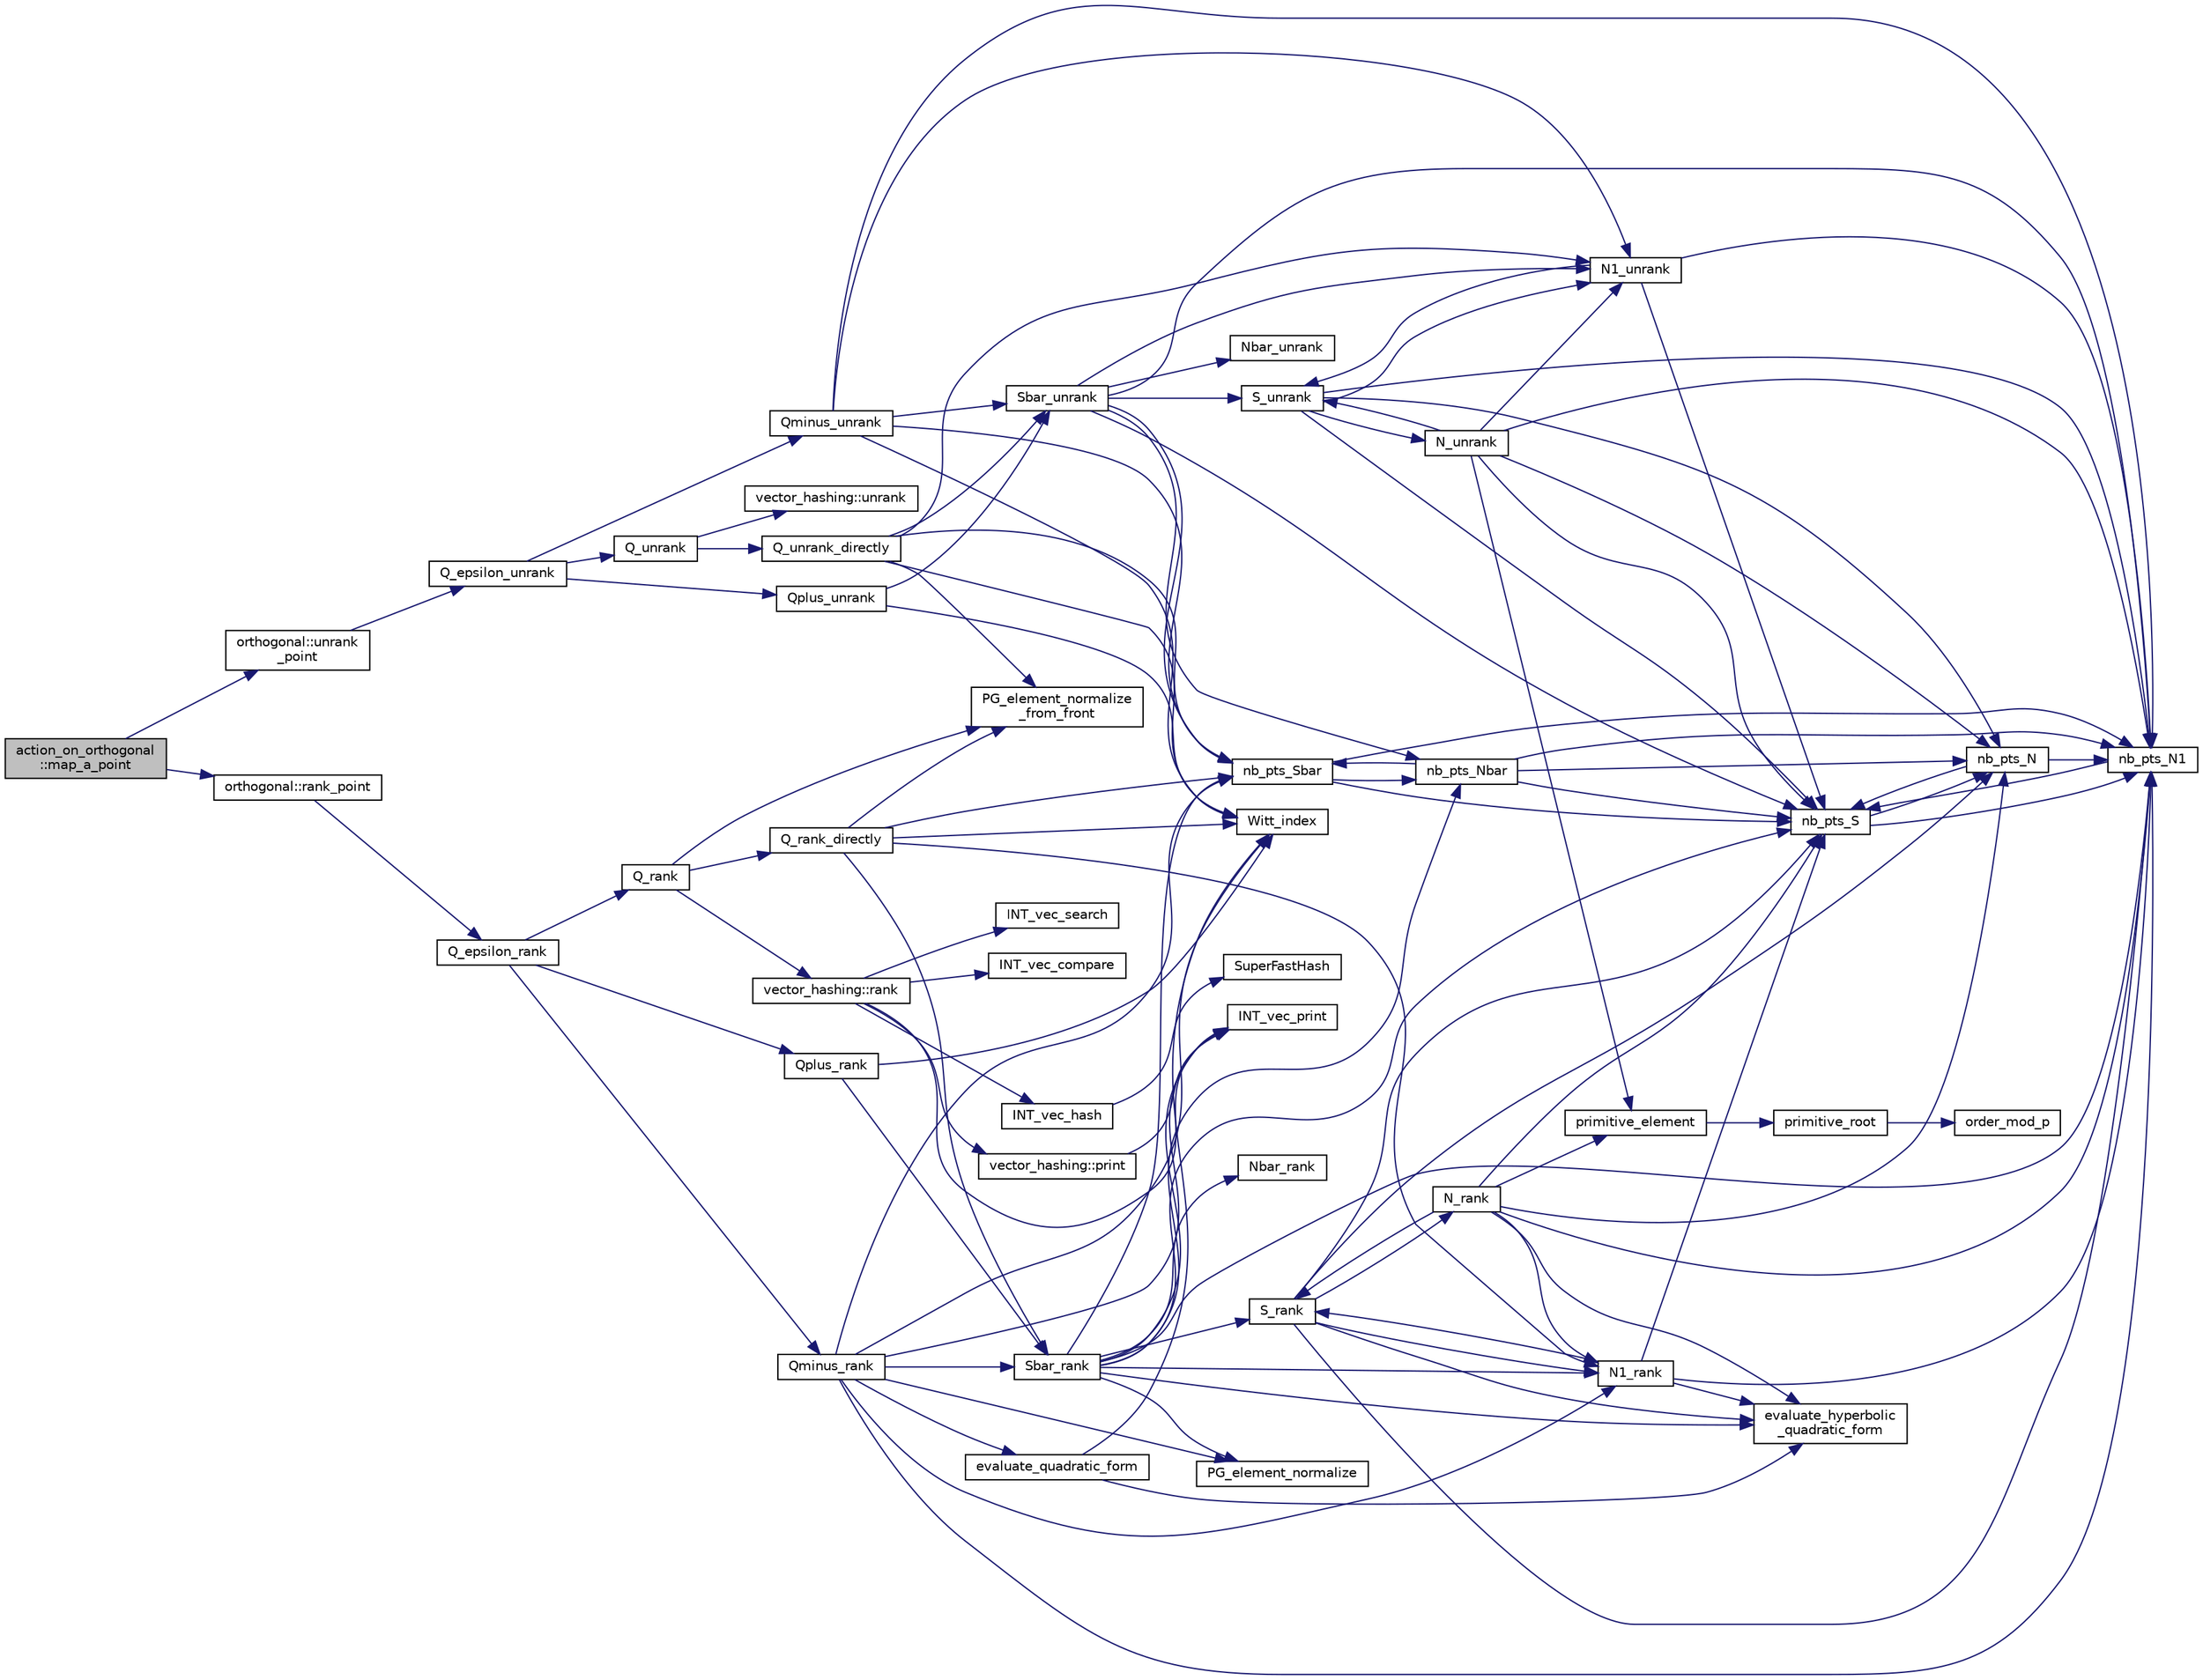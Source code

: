 digraph "action_on_orthogonal::map_a_point"
{
  edge [fontname="Helvetica",fontsize="10",labelfontname="Helvetica",labelfontsize="10"];
  node [fontname="Helvetica",fontsize="10",shape=record];
  rankdir="LR";
  Node842 [label="action_on_orthogonal\l::map_a_point",height=0.2,width=0.4,color="black", fillcolor="grey75", style="filled", fontcolor="black"];
  Node842 -> Node843 [color="midnightblue",fontsize="10",style="solid",fontname="Helvetica"];
  Node843 [label="orthogonal::unrank\l_point",height=0.2,width=0.4,color="black", fillcolor="white", style="filled",URL="$d7/daa/classorthogonal.html#ab655117100f7c66c19817b84ac5ac0a0"];
  Node843 -> Node844 [color="midnightblue",fontsize="10",style="solid",fontname="Helvetica"];
  Node844 [label="Q_epsilon_unrank",height=0.2,width=0.4,color="black", fillcolor="white", style="filled",URL="$d4/d67/geometry_8h.html#af162c4d30d4a6528299e37551c353e7b"];
  Node844 -> Node845 [color="midnightblue",fontsize="10",style="solid",fontname="Helvetica"];
  Node845 [label="Q_unrank",height=0.2,width=0.4,color="black", fillcolor="white", style="filled",URL="$db/da0/lib_2foundations_2geometry_2orthogonal__points_8_c.html#a6d02923d5b54ef796934e753e6f5b65b"];
  Node845 -> Node846 [color="midnightblue",fontsize="10",style="solid",fontname="Helvetica"];
  Node846 [label="vector_hashing::unrank",height=0.2,width=0.4,color="black", fillcolor="white", style="filled",URL="$d8/daa/classvector__hashing.html#abbebd3a96a6d27a34b9b49af99e2ed3d"];
  Node845 -> Node847 [color="midnightblue",fontsize="10",style="solid",fontname="Helvetica"];
  Node847 [label="Q_unrank_directly",height=0.2,width=0.4,color="black", fillcolor="white", style="filled",URL="$db/da0/lib_2foundations_2geometry_2orthogonal__points_8_c.html#a105e7e72249e78fcf0785c69099d90ce"];
  Node847 -> Node848 [color="midnightblue",fontsize="10",style="solid",fontname="Helvetica"];
  Node848 [label="Witt_index",height=0.2,width=0.4,color="black", fillcolor="white", style="filled",URL="$db/da0/lib_2foundations_2geometry_2orthogonal__points_8_c.html#ab3483ecb9859a6758f82b5327da50534"];
  Node847 -> Node849 [color="midnightblue",fontsize="10",style="solid",fontname="Helvetica"];
  Node849 [label="nb_pts_Sbar",height=0.2,width=0.4,color="black", fillcolor="white", style="filled",URL="$db/da0/lib_2foundations_2geometry_2orthogonal__points_8_c.html#a986dda26505c9934c771578b084f67cc"];
  Node849 -> Node850 [color="midnightblue",fontsize="10",style="solid",fontname="Helvetica"];
  Node850 [label="nb_pts_S",height=0.2,width=0.4,color="black", fillcolor="white", style="filled",URL="$db/da0/lib_2foundations_2geometry_2orthogonal__points_8_c.html#a9bc3dec6e722644d182738102c3e04f3"];
  Node850 -> Node851 [color="midnightblue",fontsize="10",style="solid",fontname="Helvetica"];
  Node851 [label="nb_pts_N",height=0.2,width=0.4,color="black", fillcolor="white", style="filled",URL="$db/da0/lib_2foundations_2geometry_2orthogonal__points_8_c.html#a93e16898c27b1d1c0a6405a7b0615ba6"];
  Node851 -> Node850 [color="midnightblue",fontsize="10",style="solid",fontname="Helvetica"];
  Node851 -> Node852 [color="midnightblue",fontsize="10",style="solid",fontname="Helvetica"];
  Node852 [label="nb_pts_N1",height=0.2,width=0.4,color="black", fillcolor="white", style="filled",URL="$db/da0/lib_2foundations_2geometry_2orthogonal__points_8_c.html#ae0f2e1c76523db67b4ec9629ccc35bc6"];
  Node852 -> Node850 [color="midnightblue",fontsize="10",style="solid",fontname="Helvetica"];
  Node850 -> Node852 [color="midnightblue",fontsize="10",style="solid",fontname="Helvetica"];
  Node849 -> Node853 [color="midnightblue",fontsize="10",style="solid",fontname="Helvetica"];
  Node853 [label="nb_pts_Nbar",height=0.2,width=0.4,color="black", fillcolor="white", style="filled",URL="$db/da0/lib_2foundations_2geometry_2orthogonal__points_8_c.html#a51b4684a176c6841fd3cd6c34c684c2c"];
  Node853 -> Node849 [color="midnightblue",fontsize="10",style="solid",fontname="Helvetica"];
  Node853 -> Node851 [color="midnightblue",fontsize="10",style="solid",fontname="Helvetica"];
  Node853 -> Node850 [color="midnightblue",fontsize="10",style="solid",fontname="Helvetica"];
  Node853 -> Node852 [color="midnightblue",fontsize="10",style="solid",fontname="Helvetica"];
  Node849 -> Node852 [color="midnightblue",fontsize="10",style="solid",fontname="Helvetica"];
  Node847 -> Node854 [color="midnightblue",fontsize="10",style="solid",fontname="Helvetica"];
  Node854 [label="Sbar_unrank",height=0.2,width=0.4,color="black", fillcolor="white", style="filled",URL="$db/da0/lib_2foundations_2geometry_2orthogonal__points_8_c.html#a65d9b9ccfff12dd92f4f4e8360701c98"];
  Node854 -> Node849 [color="midnightblue",fontsize="10",style="solid",fontname="Helvetica"];
  Node854 -> Node850 [color="midnightblue",fontsize="10",style="solid",fontname="Helvetica"];
  Node854 -> Node855 [color="midnightblue",fontsize="10",style="solid",fontname="Helvetica"];
  Node855 [label="S_unrank",height=0.2,width=0.4,color="black", fillcolor="white", style="filled",URL="$db/da0/lib_2foundations_2geometry_2orthogonal__points_8_c.html#a18964a35af25f1b4a85f4eaeb1543d92"];
  Node855 -> Node850 [color="midnightblue",fontsize="10",style="solid",fontname="Helvetica"];
  Node855 -> Node851 [color="midnightblue",fontsize="10",style="solid",fontname="Helvetica"];
  Node855 -> Node852 [color="midnightblue",fontsize="10",style="solid",fontname="Helvetica"];
  Node855 -> Node856 [color="midnightblue",fontsize="10",style="solid",fontname="Helvetica"];
  Node856 [label="N_unrank",height=0.2,width=0.4,color="black", fillcolor="white", style="filled",URL="$db/da0/lib_2foundations_2geometry_2orthogonal__points_8_c.html#ab79724bd19da3bc1b383550113f9d7aa"];
  Node856 -> Node850 [color="midnightblue",fontsize="10",style="solid",fontname="Helvetica"];
  Node856 -> Node851 [color="midnightblue",fontsize="10",style="solid",fontname="Helvetica"];
  Node856 -> Node855 [color="midnightblue",fontsize="10",style="solid",fontname="Helvetica"];
  Node856 -> Node852 [color="midnightblue",fontsize="10",style="solid",fontname="Helvetica"];
  Node856 -> Node857 [color="midnightblue",fontsize="10",style="solid",fontname="Helvetica"];
  Node857 [label="N1_unrank",height=0.2,width=0.4,color="black", fillcolor="white", style="filled",URL="$db/da0/lib_2foundations_2geometry_2orthogonal__points_8_c.html#aa9427e27f7f207c1baff3a34cc5d78cf"];
  Node857 -> Node850 [color="midnightblue",fontsize="10",style="solid",fontname="Helvetica"];
  Node857 -> Node852 [color="midnightblue",fontsize="10",style="solid",fontname="Helvetica"];
  Node857 -> Node855 [color="midnightblue",fontsize="10",style="solid",fontname="Helvetica"];
  Node856 -> Node858 [color="midnightblue",fontsize="10",style="solid",fontname="Helvetica"];
  Node858 [label="primitive_element",height=0.2,width=0.4,color="black", fillcolor="white", style="filled",URL="$db/da0/lib_2foundations_2geometry_2orthogonal__points_8_c.html#a97350390ec02c8cd9f54751708e28768"];
  Node858 -> Node859 [color="midnightblue",fontsize="10",style="solid",fontname="Helvetica"];
  Node859 [label="primitive_root",height=0.2,width=0.4,color="black", fillcolor="white", style="filled",URL="$de/dc5/algebra__and__number__theory_8h.html#a0b6f7619d12ff2c4e60b852b820b0972"];
  Node859 -> Node860 [color="midnightblue",fontsize="10",style="solid",fontname="Helvetica"];
  Node860 [label="order_mod_p",height=0.2,width=0.4,color="black", fillcolor="white", style="filled",URL="$df/dda/number__theory_8_c.html#aa38aa7e68ab81726a4462995135456b2"];
  Node855 -> Node857 [color="midnightblue",fontsize="10",style="solid",fontname="Helvetica"];
  Node854 -> Node853 [color="midnightblue",fontsize="10",style="solid",fontname="Helvetica"];
  Node854 -> Node852 [color="midnightblue",fontsize="10",style="solid",fontname="Helvetica"];
  Node854 -> Node861 [color="midnightblue",fontsize="10",style="solid",fontname="Helvetica"];
  Node861 [label="Nbar_unrank",height=0.2,width=0.4,color="black", fillcolor="white", style="filled",URL="$db/da0/lib_2foundations_2geometry_2orthogonal__points_8_c.html#ad641d8fb061c898a2c18266e263fb278"];
  Node854 -> Node857 [color="midnightblue",fontsize="10",style="solid",fontname="Helvetica"];
  Node847 -> Node862 [color="midnightblue",fontsize="10",style="solid",fontname="Helvetica"];
  Node862 [label="PG_element_normalize\l_from_front",height=0.2,width=0.4,color="black", fillcolor="white", style="filled",URL="$d4/d67/geometry_8h.html#af675caf5f9975573455c8d93cb56bf95"];
  Node847 -> Node857 [color="midnightblue",fontsize="10",style="solid",fontname="Helvetica"];
  Node844 -> Node863 [color="midnightblue",fontsize="10",style="solid",fontname="Helvetica"];
  Node863 [label="Qplus_unrank",height=0.2,width=0.4,color="black", fillcolor="white", style="filled",URL="$db/da0/lib_2foundations_2geometry_2orthogonal__points_8_c.html#ad50512edd586919700e033744b4a03c8"];
  Node863 -> Node848 [color="midnightblue",fontsize="10",style="solid",fontname="Helvetica"];
  Node863 -> Node854 [color="midnightblue",fontsize="10",style="solid",fontname="Helvetica"];
  Node844 -> Node864 [color="midnightblue",fontsize="10",style="solid",fontname="Helvetica"];
  Node864 [label="Qminus_unrank",height=0.2,width=0.4,color="black", fillcolor="white", style="filled",URL="$db/da0/lib_2foundations_2geometry_2orthogonal__points_8_c.html#ac2dd18f435ab479095b836a483c12c7d"];
  Node864 -> Node848 [color="midnightblue",fontsize="10",style="solid",fontname="Helvetica"];
  Node864 -> Node849 [color="midnightblue",fontsize="10",style="solid",fontname="Helvetica"];
  Node864 -> Node854 [color="midnightblue",fontsize="10",style="solid",fontname="Helvetica"];
  Node864 -> Node852 [color="midnightblue",fontsize="10",style="solid",fontname="Helvetica"];
  Node864 -> Node857 [color="midnightblue",fontsize="10",style="solid",fontname="Helvetica"];
  Node842 -> Node865 [color="midnightblue",fontsize="10",style="solid",fontname="Helvetica"];
  Node865 [label="orthogonal::rank_point",height=0.2,width=0.4,color="black", fillcolor="white", style="filled",URL="$d7/daa/classorthogonal.html#adb4f1528590a804b3c011a68c9ebf655"];
  Node865 -> Node866 [color="midnightblue",fontsize="10",style="solid",fontname="Helvetica"];
  Node866 [label="Q_epsilon_rank",height=0.2,width=0.4,color="black", fillcolor="white", style="filled",URL="$d4/d67/geometry_8h.html#a0949e1151174e2988aa697cb31942e97"];
  Node866 -> Node867 [color="midnightblue",fontsize="10",style="solid",fontname="Helvetica"];
  Node867 [label="Q_rank",height=0.2,width=0.4,color="black", fillcolor="white", style="filled",URL="$db/da0/lib_2foundations_2geometry_2orthogonal__points_8_c.html#ad2671f4db3224df1e22494b9d946375e"];
  Node867 -> Node862 [color="midnightblue",fontsize="10",style="solid",fontname="Helvetica"];
  Node867 -> Node868 [color="midnightblue",fontsize="10",style="solid",fontname="Helvetica"];
  Node868 [label="vector_hashing::rank",height=0.2,width=0.4,color="black", fillcolor="white", style="filled",URL="$d8/daa/classvector__hashing.html#a4879796cc2ade5fcef891747909ec710"];
  Node868 -> Node869 [color="midnightblue",fontsize="10",style="solid",fontname="Helvetica"];
  Node869 [label="INT_vec_hash",height=0.2,width=0.4,color="black", fillcolor="white", style="filled",URL="$d5/db4/io__and__os_8h.html#a2c14b1034b07b03b4df943066edeb99f"];
  Node869 -> Node870 [color="midnightblue",fontsize="10",style="solid",fontname="Helvetica"];
  Node870 [label="SuperFastHash",height=0.2,width=0.4,color="black", fillcolor="white", style="filled",URL="$d5/de2/foundations_2data__structures_2data__structures_8h.html#a11d69a8cb5ac90dfb13d2e25df8eb1ce"];
  Node868 -> Node871 [color="midnightblue",fontsize="10",style="solid",fontname="Helvetica"];
  Node871 [label="INT_vec_search",height=0.2,width=0.4,color="black", fillcolor="white", style="filled",URL="$d5/de2/foundations_2data__structures_2data__structures_8h.html#ad103ef2316a1f671bdb68fd9cd9ba945"];
  Node868 -> Node872 [color="midnightblue",fontsize="10",style="solid",fontname="Helvetica"];
  Node872 [label="INT_vec_compare",height=0.2,width=0.4,color="black", fillcolor="white", style="filled",URL="$d5/de2/foundations_2data__structures_2data__structures_8h.html#ac1a17fca23fb4a338aef8547a4c2fded"];
  Node868 -> Node873 [color="midnightblue",fontsize="10",style="solid",fontname="Helvetica"];
  Node873 [label="INT_vec_print",height=0.2,width=0.4,color="black", fillcolor="white", style="filled",URL="$df/dbf/sajeeb_8_c.html#a79a5901af0b47dd0d694109543c027fe"];
  Node868 -> Node874 [color="midnightblue",fontsize="10",style="solid",fontname="Helvetica"];
  Node874 [label="vector_hashing::print",height=0.2,width=0.4,color="black", fillcolor="white", style="filled",URL="$d8/daa/classvector__hashing.html#a4954caab83535e063633dd5d27a564c5"];
  Node874 -> Node873 [color="midnightblue",fontsize="10",style="solid",fontname="Helvetica"];
  Node867 -> Node875 [color="midnightblue",fontsize="10",style="solid",fontname="Helvetica"];
  Node875 [label="Q_rank_directly",height=0.2,width=0.4,color="black", fillcolor="white", style="filled",URL="$db/da0/lib_2foundations_2geometry_2orthogonal__points_8_c.html#a5f856abfc1a984dc77a7e21a239ab88e"];
  Node875 -> Node848 [color="midnightblue",fontsize="10",style="solid",fontname="Helvetica"];
  Node875 -> Node849 [color="midnightblue",fontsize="10",style="solid",fontname="Helvetica"];
  Node875 -> Node876 [color="midnightblue",fontsize="10",style="solid",fontname="Helvetica"];
  Node876 [label="Sbar_rank",height=0.2,width=0.4,color="black", fillcolor="white", style="filled",URL="$db/da0/lib_2foundations_2geometry_2orthogonal__points_8_c.html#a9f987613e1f3dd623ce4032443a5a4a3"];
  Node876 -> Node877 [color="midnightblue",fontsize="10",style="solid",fontname="Helvetica"];
  Node877 [label="PG_element_normalize",height=0.2,width=0.4,color="black", fillcolor="white", style="filled",URL="$d4/d67/geometry_8h.html#a5a4c3c1158bad6bab0d786c616bd0996"];
  Node876 -> Node873 [color="midnightblue",fontsize="10",style="solid",fontname="Helvetica"];
  Node876 -> Node849 [color="midnightblue",fontsize="10",style="solid",fontname="Helvetica"];
  Node876 -> Node850 [color="midnightblue",fontsize="10",style="solid",fontname="Helvetica"];
  Node876 -> Node878 [color="midnightblue",fontsize="10",style="solid",fontname="Helvetica"];
  Node878 [label="S_rank",height=0.2,width=0.4,color="black", fillcolor="white", style="filled",URL="$db/da0/lib_2foundations_2geometry_2orthogonal__points_8_c.html#a3a31f4ab7622dfd1d56e995cee509faa"];
  Node878 -> Node850 [color="midnightblue",fontsize="10",style="solid",fontname="Helvetica"];
  Node878 -> Node851 [color="midnightblue",fontsize="10",style="solid",fontname="Helvetica"];
  Node878 -> Node852 [color="midnightblue",fontsize="10",style="solid",fontname="Helvetica"];
  Node878 -> Node879 [color="midnightblue",fontsize="10",style="solid",fontname="Helvetica"];
  Node879 [label="N_rank",height=0.2,width=0.4,color="black", fillcolor="white", style="filled",URL="$db/da0/lib_2foundations_2geometry_2orthogonal__points_8_c.html#a750a27350273e325e879377a9ee17bbb"];
  Node879 -> Node850 [color="midnightblue",fontsize="10",style="solid",fontname="Helvetica"];
  Node879 -> Node851 [color="midnightblue",fontsize="10",style="solid",fontname="Helvetica"];
  Node879 -> Node878 [color="midnightblue",fontsize="10",style="solid",fontname="Helvetica"];
  Node879 -> Node880 [color="midnightblue",fontsize="10",style="solid",fontname="Helvetica"];
  Node880 [label="evaluate_hyperbolic\l_quadratic_form",height=0.2,width=0.4,color="black", fillcolor="white", style="filled",URL="$db/da0/lib_2foundations_2geometry_2orthogonal__points_8_c.html#a5f2c422dc24d5720e7a1b36a794ba65a"];
  Node879 -> Node852 [color="midnightblue",fontsize="10",style="solid",fontname="Helvetica"];
  Node879 -> Node858 [color="midnightblue",fontsize="10",style="solid",fontname="Helvetica"];
  Node879 -> Node881 [color="midnightblue",fontsize="10",style="solid",fontname="Helvetica"];
  Node881 [label="N1_rank",height=0.2,width=0.4,color="black", fillcolor="white", style="filled",URL="$db/da0/lib_2foundations_2geometry_2orthogonal__points_8_c.html#aeb5e4527dd73fce52439f30400b9946a"];
  Node881 -> Node850 [color="midnightblue",fontsize="10",style="solid",fontname="Helvetica"];
  Node881 -> Node852 [color="midnightblue",fontsize="10",style="solid",fontname="Helvetica"];
  Node881 -> Node878 [color="midnightblue",fontsize="10",style="solid",fontname="Helvetica"];
  Node881 -> Node880 [color="midnightblue",fontsize="10",style="solid",fontname="Helvetica"];
  Node878 -> Node880 [color="midnightblue",fontsize="10",style="solid",fontname="Helvetica"];
  Node878 -> Node881 [color="midnightblue",fontsize="10",style="solid",fontname="Helvetica"];
  Node876 -> Node853 [color="midnightblue",fontsize="10",style="solid",fontname="Helvetica"];
  Node876 -> Node852 [color="midnightblue",fontsize="10",style="solid",fontname="Helvetica"];
  Node876 -> Node882 [color="midnightblue",fontsize="10",style="solid",fontname="Helvetica"];
  Node882 [label="Nbar_rank",height=0.2,width=0.4,color="black", fillcolor="white", style="filled",URL="$db/da0/lib_2foundations_2geometry_2orthogonal__points_8_c.html#ab1a27ed33557b959a5f02d2a4b81857a"];
  Node876 -> Node880 [color="midnightblue",fontsize="10",style="solid",fontname="Helvetica"];
  Node876 -> Node881 [color="midnightblue",fontsize="10",style="solid",fontname="Helvetica"];
  Node875 -> Node862 [color="midnightblue",fontsize="10",style="solid",fontname="Helvetica"];
  Node875 -> Node881 [color="midnightblue",fontsize="10",style="solid",fontname="Helvetica"];
  Node866 -> Node883 [color="midnightblue",fontsize="10",style="solid",fontname="Helvetica"];
  Node883 [label="Qplus_rank",height=0.2,width=0.4,color="black", fillcolor="white", style="filled",URL="$db/da0/lib_2foundations_2geometry_2orthogonal__points_8_c.html#aaa1be357d007a845ce2866169d63afb7"];
  Node883 -> Node848 [color="midnightblue",fontsize="10",style="solid",fontname="Helvetica"];
  Node883 -> Node876 [color="midnightblue",fontsize="10",style="solid",fontname="Helvetica"];
  Node866 -> Node884 [color="midnightblue",fontsize="10",style="solid",fontname="Helvetica"];
  Node884 [label="Qminus_rank",height=0.2,width=0.4,color="black", fillcolor="white", style="filled",URL="$db/da0/lib_2foundations_2geometry_2orthogonal__points_8_c.html#aec3e3dad3c2c12fa081edab0af2cb91a"];
  Node884 -> Node848 [color="midnightblue",fontsize="10",style="solid",fontname="Helvetica"];
  Node884 -> Node885 [color="midnightblue",fontsize="10",style="solid",fontname="Helvetica"];
  Node885 [label="evaluate_quadratic_form",height=0.2,width=0.4,color="black", fillcolor="white", style="filled",URL="$db/da0/lib_2foundations_2geometry_2orthogonal__points_8_c.html#a4faa3ca9079fe60d4ad421506491ed6a"];
  Node885 -> Node848 [color="midnightblue",fontsize="10",style="solid",fontname="Helvetica"];
  Node885 -> Node880 [color="midnightblue",fontsize="10",style="solid",fontname="Helvetica"];
  Node884 -> Node873 [color="midnightblue",fontsize="10",style="solid",fontname="Helvetica"];
  Node884 -> Node877 [color="midnightblue",fontsize="10",style="solid",fontname="Helvetica"];
  Node884 -> Node876 [color="midnightblue",fontsize="10",style="solid",fontname="Helvetica"];
  Node884 -> Node849 [color="midnightblue",fontsize="10",style="solid",fontname="Helvetica"];
  Node884 -> Node852 [color="midnightblue",fontsize="10",style="solid",fontname="Helvetica"];
  Node884 -> Node881 [color="midnightblue",fontsize="10",style="solid",fontname="Helvetica"];
}

